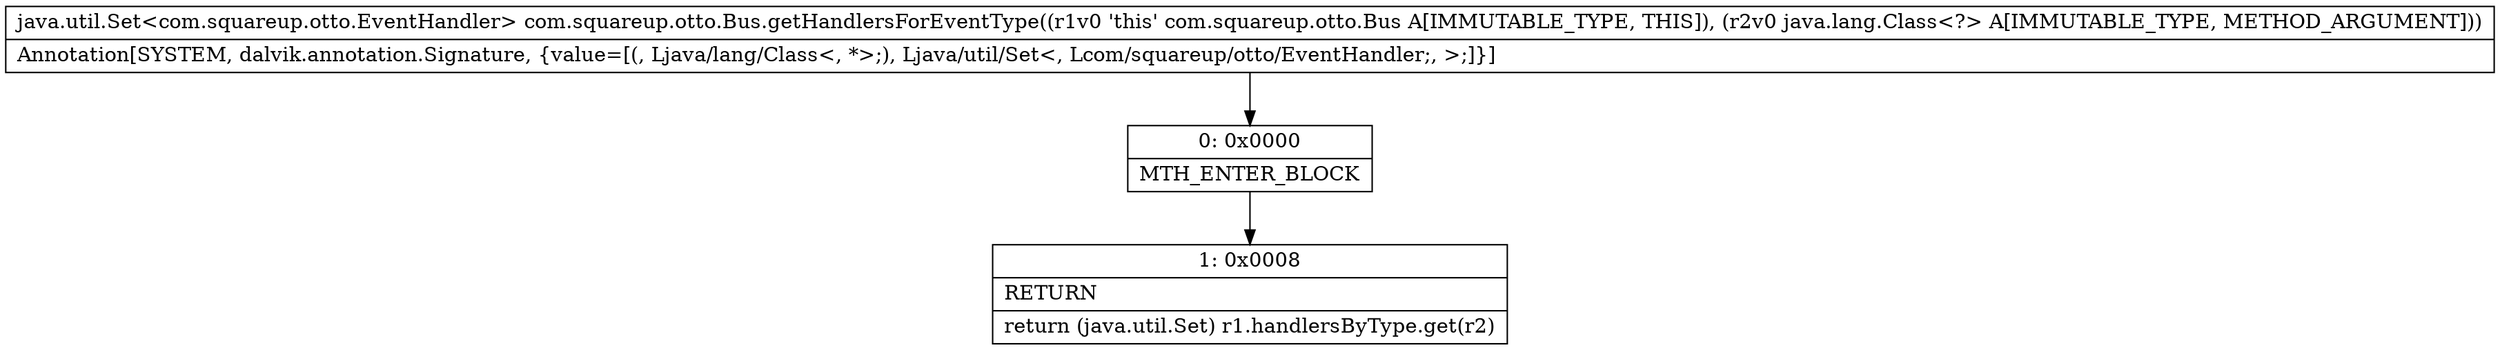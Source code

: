 digraph "CFG forcom.squareup.otto.Bus.getHandlersForEventType(Ljava\/lang\/Class;)Ljava\/util\/Set;" {
Node_0 [shape=record,label="{0\:\ 0x0000|MTH_ENTER_BLOCK\l}"];
Node_1 [shape=record,label="{1\:\ 0x0008|RETURN\l|return (java.util.Set) r1.handlersByType.get(r2)\l}"];
MethodNode[shape=record,label="{java.util.Set\<com.squareup.otto.EventHandler\> com.squareup.otto.Bus.getHandlersForEventType((r1v0 'this' com.squareup.otto.Bus A[IMMUTABLE_TYPE, THIS]), (r2v0 java.lang.Class\<?\> A[IMMUTABLE_TYPE, METHOD_ARGUMENT]))  | Annotation[SYSTEM, dalvik.annotation.Signature, \{value=[(, Ljava\/lang\/Class\<, *\>;), Ljava\/util\/Set\<, Lcom\/squareup\/otto\/EventHandler;, \>;]\}]\l}"];
MethodNode -> Node_0;
Node_0 -> Node_1;
}


